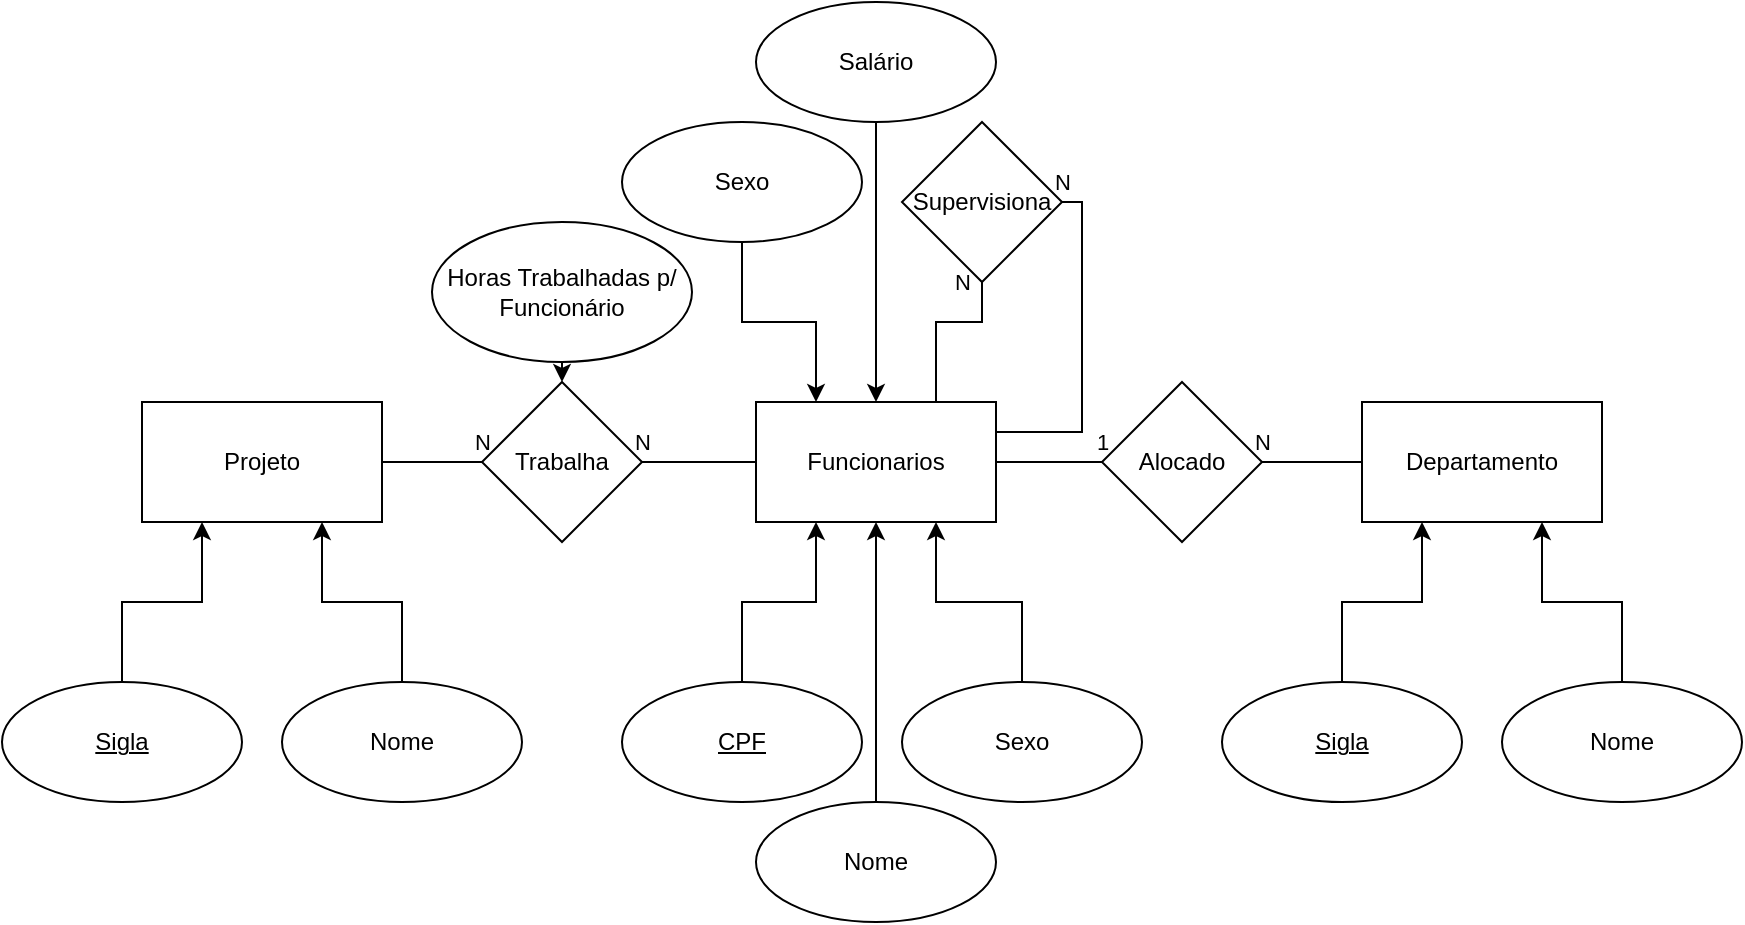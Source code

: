 <mxfile version="13.7.3" type="device"><diagram id="C5RBs43oDa-KdzZeNtuy" name="Page-1"><mxGraphModel dx="2434" dy="784" grid="1" gridSize="10" guides="1" tooltips="1" connect="1" arrows="1" fold="1" page="1" pageScale="1" pageWidth="827" pageHeight="1169" math="0" shadow="0"><root><mxCell id="WIyWlLk6GJQsqaUBKTNV-0"/><mxCell id="WIyWlLk6GJQsqaUBKTNV-1" parent="WIyWlLk6GJQsqaUBKTNV-0"/><mxCell id="upZOMxd49MsTlv7xUwMu-13" value="1" style="edgeStyle=orthogonalEdgeStyle;rounded=0;orthogonalLoop=1;jettySize=auto;html=1;exitX=1;exitY=0.5;exitDx=0;exitDy=0;entryX=0;entryY=0.5;entryDx=0;entryDy=0;endArrow=none;endFill=0;" edge="1" parent="WIyWlLk6GJQsqaUBKTNV-1" source="upZOMxd49MsTlv7xUwMu-0" target="upZOMxd49MsTlv7xUwMu-12"><mxGeometry x="1" y="10" relative="1" as="geometry"><mxPoint as="offset"/></mxGeometry></mxCell><mxCell id="upZOMxd49MsTlv7xUwMu-18" value="N" style="edgeStyle=orthogonalEdgeStyle;rounded=0;orthogonalLoop=1;jettySize=auto;html=1;exitX=0.75;exitY=0;exitDx=0;exitDy=0;entryX=0.5;entryY=1;entryDx=0;entryDy=0;endArrow=none;endFill=0;" edge="1" parent="WIyWlLk6GJQsqaUBKTNV-1" source="upZOMxd49MsTlv7xUwMu-0" target="upZOMxd49MsTlv7xUwMu-15"><mxGeometry x="1" y="10" relative="1" as="geometry"><Array as="points"><mxPoint x="-383" y="490"/><mxPoint x="-360" y="490"/></Array><mxPoint as="offset"/></mxGeometry></mxCell><mxCell id="upZOMxd49MsTlv7xUwMu-26" value="N" style="edgeStyle=orthogonalEdgeStyle;rounded=0;orthogonalLoop=1;jettySize=auto;html=1;exitX=0;exitY=0.5;exitDx=0;exitDy=0;entryX=1;entryY=0.5;entryDx=0;entryDy=0;endArrow=none;endFill=0;" edge="1" parent="WIyWlLk6GJQsqaUBKTNV-1" source="upZOMxd49MsTlv7xUwMu-0" target="upZOMxd49MsTlv7xUwMu-25"><mxGeometry x="1" y="-10" relative="1" as="geometry"><mxPoint as="offset"/></mxGeometry></mxCell><mxCell id="upZOMxd49MsTlv7xUwMu-0" value="Funcionarios" style="rounded=0;whiteSpace=wrap;html=1;" vertex="1" parent="WIyWlLk6GJQsqaUBKTNV-1"><mxGeometry x="-473" y="530" width="120" height="60" as="geometry"/></mxCell><mxCell id="upZOMxd49MsTlv7xUwMu-2" style="edgeStyle=orthogonalEdgeStyle;rounded=0;orthogonalLoop=1;jettySize=auto;html=1;exitX=0.5;exitY=0;exitDx=0;exitDy=0;entryX=0.25;entryY=1;entryDx=0;entryDy=0;" edge="1" parent="WIyWlLk6GJQsqaUBKTNV-1" source="upZOMxd49MsTlv7xUwMu-1" target="upZOMxd49MsTlv7xUwMu-0"><mxGeometry relative="1" as="geometry"/></mxCell><mxCell id="upZOMxd49MsTlv7xUwMu-1" value="&lt;u&gt;CPF&lt;/u&gt;" style="ellipse;whiteSpace=wrap;html=1;" vertex="1" parent="WIyWlLk6GJQsqaUBKTNV-1"><mxGeometry x="-540" y="670" width="120" height="60" as="geometry"/></mxCell><mxCell id="upZOMxd49MsTlv7xUwMu-4" style="edgeStyle=orthogonalEdgeStyle;rounded=0;orthogonalLoop=1;jettySize=auto;html=1;exitX=0.5;exitY=0;exitDx=0;exitDy=0;entryX=0.5;entryY=1;entryDx=0;entryDy=0;" edge="1" parent="WIyWlLk6GJQsqaUBKTNV-1" source="upZOMxd49MsTlv7xUwMu-3" target="upZOMxd49MsTlv7xUwMu-0"><mxGeometry relative="1" as="geometry"/></mxCell><mxCell id="upZOMxd49MsTlv7xUwMu-3" value="Nome" style="ellipse;whiteSpace=wrap;html=1;" vertex="1" parent="WIyWlLk6GJQsqaUBKTNV-1"><mxGeometry x="-473" y="730" width="120" height="60" as="geometry"/></mxCell><mxCell id="upZOMxd49MsTlv7xUwMu-6" style="edgeStyle=orthogonalEdgeStyle;rounded=0;orthogonalLoop=1;jettySize=auto;html=1;exitX=0.5;exitY=0;exitDx=0;exitDy=0;entryX=0.75;entryY=1;entryDx=0;entryDy=0;" edge="1" parent="WIyWlLk6GJQsqaUBKTNV-1" source="upZOMxd49MsTlv7xUwMu-5" target="upZOMxd49MsTlv7xUwMu-0"><mxGeometry relative="1" as="geometry"/></mxCell><mxCell id="upZOMxd49MsTlv7xUwMu-5" value="Sexo" style="ellipse;whiteSpace=wrap;html=1;" vertex="1" parent="WIyWlLk6GJQsqaUBKTNV-1"><mxGeometry x="-400" y="670" width="120" height="60" as="geometry"/></mxCell><mxCell id="upZOMxd49MsTlv7xUwMu-8" style="edgeStyle=orthogonalEdgeStyle;rounded=0;orthogonalLoop=1;jettySize=auto;html=1;exitX=0.5;exitY=1;exitDx=0;exitDy=0;entryX=0.25;entryY=0;entryDx=0;entryDy=0;" edge="1" parent="WIyWlLk6GJQsqaUBKTNV-1" source="upZOMxd49MsTlv7xUwMu-7" target="upZOMxd49MsTlv7xUwMu-0"><mxGeometry relative="1" as="geometry"/></mxCell><mxCell id="upZOMxd49MsTlv7xUwMu-7" value="Sexo" style="ellipse;whiteSpace=wrap;html=1;" vertex="1" parent="WIyWlLk6GJQsqaUBKTNV-1"><mxGeometry x="-540" y="390" width="120" height="60" as="geometry"/></mxCell><mxCell id="upZOMxd49MsTlv7xUwMu-10" style="edgeStyle=orthogonalEdgeStyle;rounded=0;orthogonalLoop=1;jettySize=auto;html=1;exitX=0.5;exitY=1;exitDx=0;exitDy=0;entryX=0.5;entryY=0;entryDx=0;entryDy=0;" edge="1" parent="WIyWlLk6GJQsqaUBKTNV-1" source="upZOMxd49MsTlv7xUwMu-9" target="upZOMxd49MsTlv7xUwMu-0"><mxGeometry relative="1" as="geometry"/></mxCell><mxCell id="upZOMxd49MsTlv7xUwMu-9" value="Salário" style="ellipse;whiteSpace=wrap;html=1;" vertex="1" parent="WIyWlLk6GJQsqaUBKTNV-1"><mxGeometry x="-473" y="330" width="120" height="60" as="geometry"/></mxCell><mxCell id="upZOMxd49MsTlv7xUwMu-11" value="Departamento" style="rounded=0;whiteSpace=wrap;html=1;" vertex="1" parent="WIyWlLk6GJQsqaUBKTNV-1"><mxGeometry x="-170" y="530" width="120" height="60" as="geometry"/></mxCell><mxCell id="upZOMxd49MsTlv7xUwMu-14" value="N" style="edgeStyle=orthogonalEdgeStyle;rounded=0;orthogonalLoop=1;jettySize=auto;html=1;exitX=1;exitY=0.5;exitDx=0;exitDy=0;entryX=0;entryY=0.5;entryDx=0;entryDy=0;endArrow=none;endFill=0;" edge="1" parent="WIyWlLk6GJQsqaUBKTNV-1" source="upZOMxd49MsTlv7xUwMu-12" target="upZOMxd49MsTlv7xUwMu-11"><mxGeometry x="-1" y="10" relative="1" as="geometry"><mxPoint as="offset"/></mxGeometry></mxCell><mxCell id="upZOMxd49MsTlv7xUwMu-12" value="Alocado" style="rhombus;whiteSpace=wrap;html=1;" vertex="1" parent="WIyWlLk6GJQsqaUBKTNV-1"><mxGeometry x="-300" y="520" width="80" height="80" as="geometry"/></mxCell><mxCell id="upZOMxd49MsTlv7xUwMu-17" value="N" style="edgeStyle=orthogonalEdgeStyle;rounded=0;orthogonalLoop=1;jettySize=auto;html=1;exitX=1;exitY=0.5;exitDx=0;exitDy=0;entryX=1;entryY=0.25;entryDx=0;entryDy=0;endArrow=none;endFill=0;" edge="1" parent="WIyWlLk6GJQsqaUBKTNV-1" source="upZOMxd49MsTlv7xUwMu-15" target="upZOMxd49MsTlv7xUwMu-0"><mxGeometry x="-0.881" y="-14" relative="1" as="geometry"><Array as="points"><mxPoint x="-310" y="430"/><mxPoint x="-310" y="545"/></Array><mxPoint x="4" y="-10" as="offset"/></mxGeometry></mxCell><mxCell id="upZOMxd49MsTlv7xUwMu-15" value="Supervisiona" style="rhombus;whiteSpace=wrap;html=1;" vertex="1" parent="WIyWlLk6GJQsqaUBKTNV-1"><mxGeometry x="-400" y="390" width="80" height="80" as="geometry"/></mxCell><mxCell id="upZOMxd49MsTlv7xUwMu-20" style="edgeStyle=orthogonalEdgeStyle;rounded=0;orthogonalLoop=1;jettySize=auto;html=1;exitX=0.5;exitY=0;exitDx=0;exitDy=0;entryX=0.25;entryY=1;entryDx=0;entryDy=0;endArrow=classic;endFill=1;" edge="1" parent="WIyWlLk6GJQsqaUBKTNV-1" source="upZOMxd49MsTlv7xUwMu-19" target="upZOMxd49MsTlv7xUwMu-11"><mxGeometry relative="1" as="geometry"/></mxCell><mxCell id="upZOMxd49MsTlv7xUwMu-19" value="&lt;u&gt;Sigla&lt;/u&gt;" style="ellipse;whiteSpace=wrap;html=1;" vertex="1" parent="WIyWlLk6GJQsqaUBKTNV-1"><mxGeometry x="-240" y="670" width="120" height="60" as="geometry"/></mxCell><mxCell id="upZOMxd49MsTlv7xUwMu-22" style="edgeStyle=orthogonalEdgeStyle;rounded=0;orthogonalLoop=1;jettySize=auto;html=1;exitX=0.5;exitY=0;exitDx=0;exitDy=0;entryX=0.75;entryY=1;entryDx=0;entryDy=0;endArrow=classic;endFill=1;" edge="1" parent="WIyWlLk6GJQsqaUBKTNV-1" source="upZOMxd49MsTlv7xUwMu-21" target="upZOMxd49MsTlv7xUwMu-11"><mxGeometry relative="1" as="geometry"/></mxCell><mxCell id="upZOMxd49MsTlv7xUwMu-21" value="Nome" style="ellipse;whiteSpace=wrap;html=1;" vertex="1" parent="WIyWlLk6GJQsqaUBKTNV-1"><mxGeometry x="-100" y="670" width="120" height="60" as="geometry"/></mxCell><mxCell id="upZOMxd49MsTlv7xUwMu-23" value="Projeto" style="rounded=0;whiteSpace=wrap;html=1;" vertex="1" parent="WIyWlLk6GJQsqaUBKTNV-1"><mxGeometry x="-780" y="530" width="120" height="60" as="geometry"/></mxCell><mxCell id="upZOMxd49MsTlv7xUwMu-27" value="N" style="edgeStyle=orthogonalEdgeStyle;rounded=0;orthogonalLoop=1;jettySize=auto;html=1;exitX=0;exitY=0.5;exitDx=0;exitDy=0;entryX=1;entryY=0.5;entryDx=0;entryDy=0;endArrow=none;endFill=0;" edge="1" parent="WIyWlLk6GJQsqaUBKTNV-1" source="upZOMxd49MsTlv7xUwMu-25" target="upZOMxd49MsTlv7xUwMu-23"><mxGeometry x="-1" y="-10" relative="1" as="geometry"><mxPoint as="offset"/></mxGeometry></mxCell><mxCell id="upZOMxd49MsTlv7xUwMu-25" value="Trabalha" style="rhombus;whiteSpace=wrap;html=1;" vertex="1" parent="WIyWlLk6GJQsqaUBKTNV-1"><mxGeometry x="-610" y="520" width="80" height="80" as="geometry"/></mxCell><mxCell id="upZOMxd49MsTlv7xUwMu-29" style="edgeStyle=orthogonalEdgeStyle;rounded=0;orthogonalLoop=1;jettySize=auto;html=1;exitX=0.5;exitY=1;exitDx=0;exitDy=0;entryX=0.5;entryY=0;entryDx=0;entryDy=0;endArrow=classic;endFill=1;" edge="1" parent="WIyWlLk6GJQsqaUBKTNV-1" source="upZOMxd49MsTlv7xUwMu-28" target="upZOMxd49MsTlv7xUwMu-25"><mxGeometry relative="1" as="geometry"/></mxCell><mxCell id="upZOMxd49MsTlv7xUwMu-28" value="Horas Trabalhadas p/ Funcionário" style="ellipse;whiteSpace=wrap;html=1;" vertex="1" parent="WIyWlLk6GJQsqaUBKTNV-1"><mxGeometry x="-635" y="440" width="130" height="70" as="geometry"/></mxCell><mxCell id="upZOMxd49MsTlv7xUwMu-31" style="edgeStyle=orthogonalEdgeStyle;rounded=0;orthogonalLoop=1;jettySize=auto;html=1;exitX=0.5;exitY=0;exitDx=0;exitDy=0;entryX=0.25;entryY=1;entryDx=0;entryDy=0;endArrow=classic;endFill=1;" edge="1" parent="WIyWlLk6GJQsqaUBKTNV-1" source="upZOMxd49MsTlv7xUwMu-30" target="upZOMxd49MsTlv7xUwMu-23"><mxGeometry relative="1" as="geometry"/></mxCell><mxCell id="upZOMxd49MsTlv7xUwMu-30" value="&lt;u&gt;Sigla&lt;/u&gt;" style="ellipse;whiteSpace=wrap;html=1;" vertex="1" parent="WIyWlLk6GJQsqaUBKTNV-1"><mxGeometry x="-850" y="670" width="120" height="60" as="geometry"/></mxCell><mxCell id="upZOMxd49MsTlv7xUwMu-33" style="edgeStyle=orthogonalEdgeStyle;rounded=0;orthogonalLoop=1;jettySize=auto;html=1;exitX=0.5;exitY=0;exitDx=0;exitDy=0;entryX=0.75;entryY=1;entryDx=0;entryDy=0;endArrow=classic;endFill=1;" edge="1" parent="WIyWlLk6GJQsqaUBKTNV-1" source="upZOMxd49MsTlv7xUwMu-32" target="upZOMxd49MsTlv7xUwMu-23"><mxGeometry relative="1" as="geometry"/></mxCell><mxCell id="upZOMxd49MsTlv7xUwMu-32" value="Nome" style="ellipse;whiteSpace=wrap;html=1;" vertex="1" parent="WIyWlLk6GJQsqaUBKTNV-1"><mxGeometry x="-710" y="670" width="120" height="60" as="geometry"/></mxCell></root></mxGraphModel></diagram></mxfile>